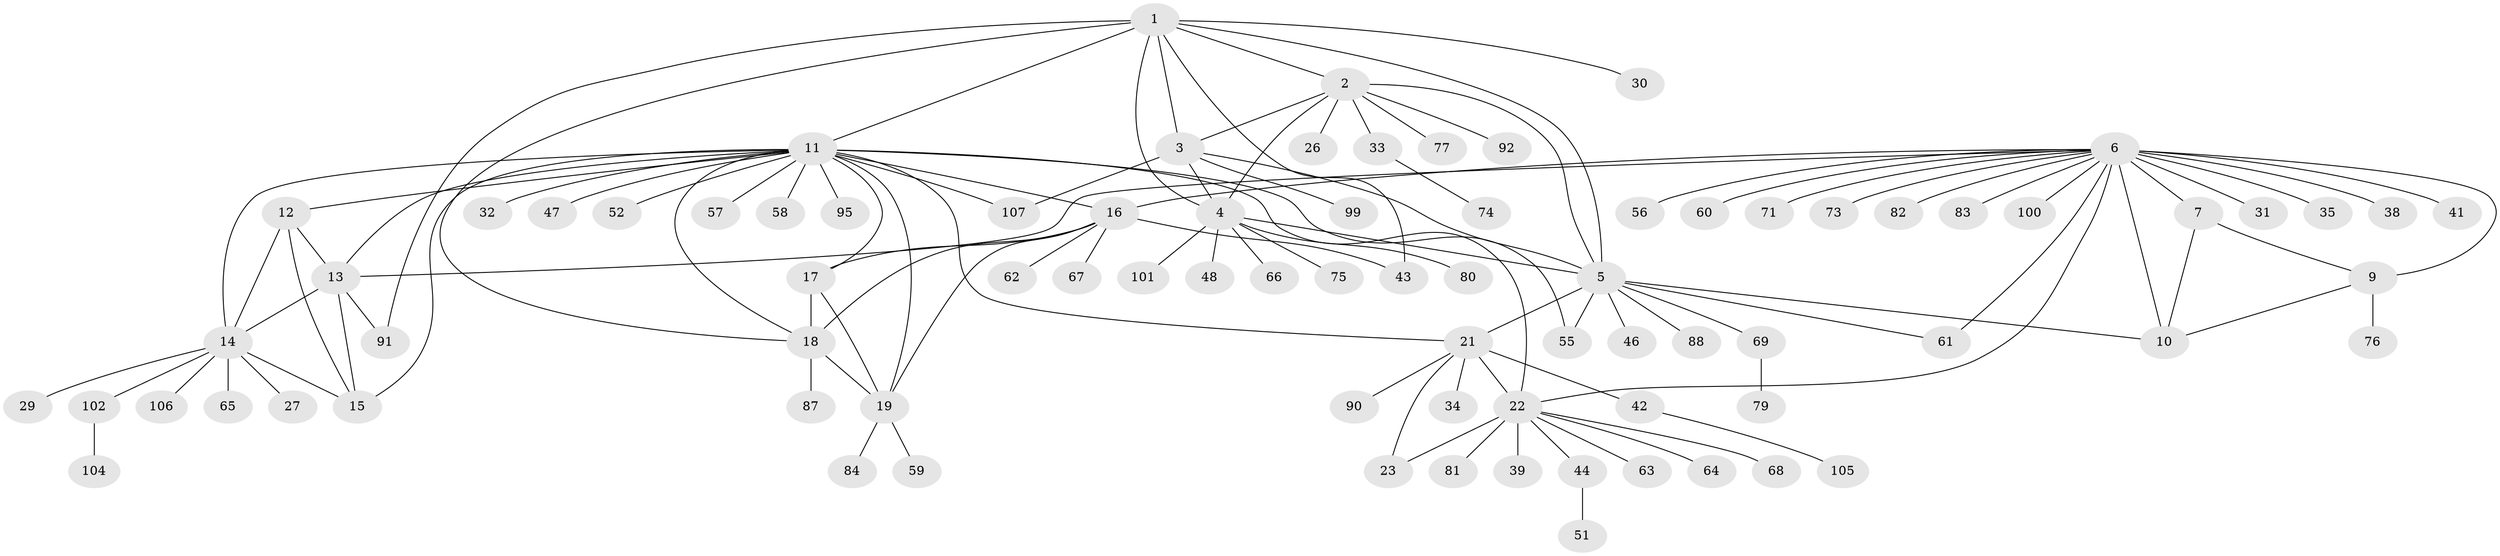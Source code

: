 // Generated by graph-tools (version 1.1) at 2025/52/02/27/25 19:52:19]
// undirected, 82 vertices, 114 edges
graph export_dot {
graph [start="1"]
  node [color=gray90,style=filled];
  1 [super="+40"];
  2 [super="+70"];
  3 [super="+54"];
  4 [super="+53"];
  5 [super="+86"];
  6 [super="+8"];
  7;
  9 [super="+89"];
  10 [super="+85"];
  11 [super="+20"];
  12 [super="+98"];
  13 [super="+45"];
  14 [super="+37"];
  15 [super="+28"];
  16 [super="+93"];
  17 [super="+36"];
  18 [super="+49"];
  19 [super="+97"];
  21 [super="+24"];
  22 [super="+25"];
  23 [super="+50"];
  26;
  27;
  29;
  30;
  31;
  32;
  33 [super="+72"];
  34;
  35;
  38 [super="+96"];
  39;
  41;
  42;
  43;
  44;
  46;
  47;
  48;
  51;
  52;
  55;
  56;
  57;
  58;
  59;
  60;
  61 [super="+78"];
  62;
  63;
  64;
  65;
  66;
  67;
  68;
  69;
  71;
  73;
  74;
  75;
  76;
  77;
  79;
  80;
  81;
  82;
  83;
  84 [super="+94"];
  87;
  88;
  90;
  91;
  92;
  95;
  99;
  100;
  101;
  102 [super="+103"];
  104;
  105;
  106;
  107;
  1 -- 2;
  1 -- 3;
  1 -- 4;
  1 -- 5;
  1 -- 11 [weight=2];
  1 -- 18;
  1 -- 30;
  1 -- 43;
  1 -- 91;
  2 -- 3;
  2 -- 4;
  2 -- 5;
  2 -- 26;
  2 -- 33;
  2 -- 92;
  2 -- 77;
  3 -- 4;
  3 -- 5;
  3 -- 99;
  3 -- 107;
  4 -- 5;
  4 -- 48;
  4 -- 66;
  4 -- 75;
  4 -- 80;
  4 -- 101;
  5 -- 10;
  5 -- 21;
  5 -- 46;
  5 -- 61;
  5 -- 69;
  5 -- 88;
  5 -- 55;
  6 -- 7 [weight=2];
  6 -- 9 [weight=2];
  6 -- 10 [weight=2];
  6 -- 22;
  6 -- 35;
  6 -- 38;
  6 -- 56;
  6 -- 60;
  6 -- 61;
  6 -- 73;
  6 -- 82;
  6 -- 83;
  6 -- 100;
  6 -- 71;
  6 -- 41;
  6 -- 13;
  6 -- 16;
  6 -- 31;
  7 -- 9;
  7 -- 10;
  9 -- 10;
  9 -- 76;
  11 -- 12;
  11 -- 13;
  11 -- 14;
  11 -- 15;
  11 -- 22;
  11 -- 32;
  11 -- 47;
  11 -- 52;
  11 -- 57;
  11 -- 58;
  11 -- 107;
  11 -- 16;
  11 -- 17;
  11 -- 18;
  11 -- 19;
  11 -- 21;
  11 -- 55;
  11 -- 95;
  12 -- 13;
  12 -- 14;
  12 -- 15;
  13 -- 14;
  13 -- 15;
  13 -- 91;
  14 -- 15;
  14 -- 27;
  14 -- 29;
  14 -- 65;
  14 -- 102;
  14 -- 106;
  16 -- 17;
  16 -- 18;
  16 -- 19;
  16 -- 43;
  16 -- 62;
  16 -- 67;
  17 -- 18;
  17 -- 19;
  18 -- 19;
  18 -- 87;
  19 -- 59;
  19 -- 84;
  21 -- 22 [weight=4];
  21 -- 23 [weight=2];
  21 -- 34;
  21 -- 42;
  21 -- 90;
  22 -- 23 [weight=2];
  22 -- 44;
  22 -- 63;
  22 -- 68;
  22 -- 81;
  22 -- 64;
  22 -- 39;
  33 -- 74;
  42 -- 105;
  44 -- 51;
  69 -- 79;
  102 -- 104;
}
